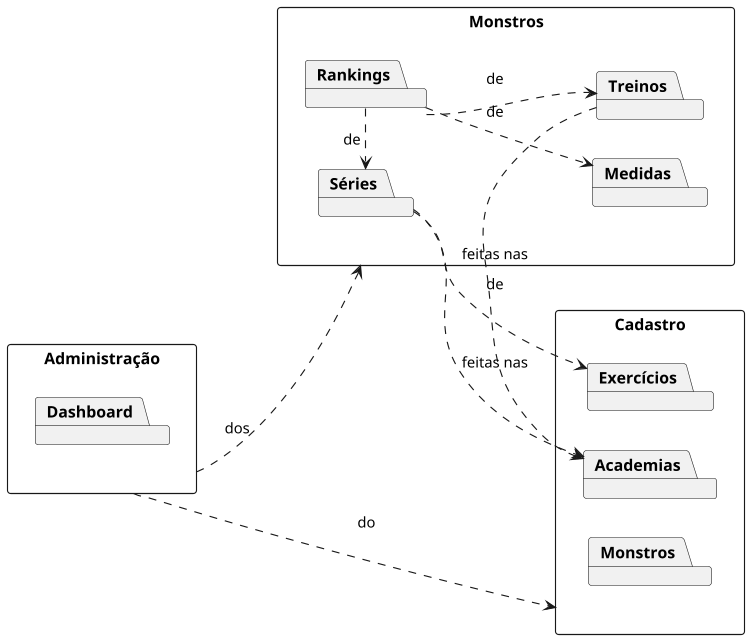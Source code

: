 @startuml
scale 750 width
skinparam packageStyle rectangle
' !includeurl https://raw.githubusercontent.com/ebbypeter/Archimate-PlantUML/master/Archimate.puml
' title Domínio de Monstros Club

left to right direction
' allowmixing

package Cadastro as cadastro {
  package Academias
  package Exercícios
  package Monstros
}

package Monstros as monstros {
  package Rankings
  package Treinos
  package Séries
  package Medidas

  Rankings ..> Treinos : de
  Rankings .> Séries : de
  Rankings ..> Medidas : de
  Treinos .> Academias : feitas nas
  Séries .> Academias : feitas nas
  Séries .> Exercícios : de
}

package Administração as administracao {
  package Dashboard
  package Monstros
}
administracao .down.> monstros : dos

administracao .right.> cadastro : do

@enduml

